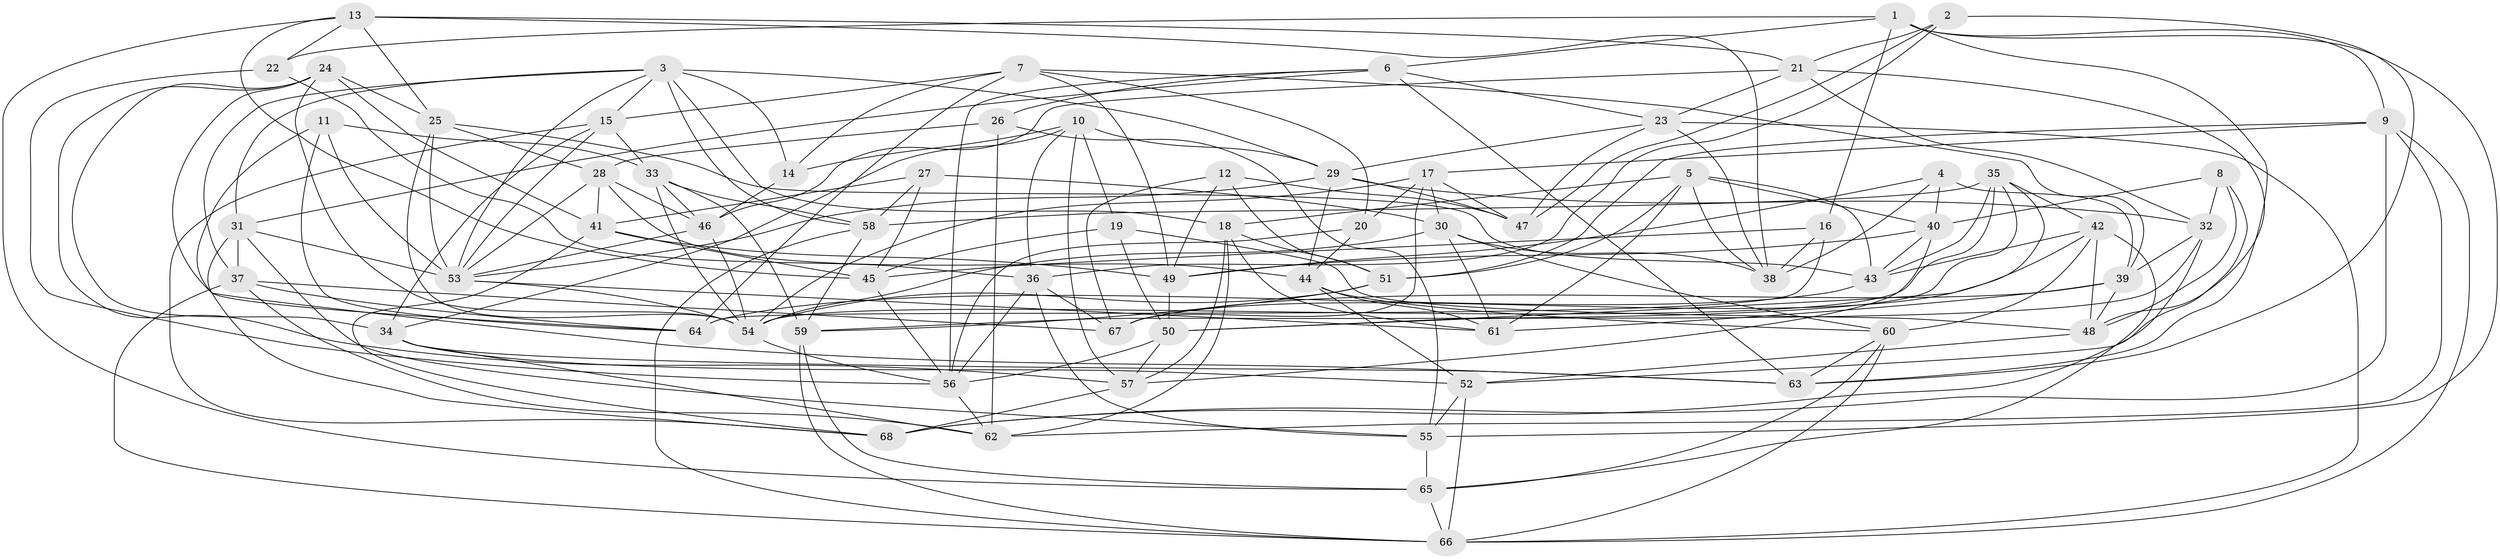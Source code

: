 // original degree distribution, {4: 1.0}
// Generated by graph-tools (version 1.1) at 2025/50/03/09/25 03:50:45]
// undirected, 68 vertices, 199 edges
graph export_dot {
graph [start="1"]
  node [color=gray90,style=filled];
  1;
  2;
  3;
  4;
  5;
  6;
  7;
  8;
  9;
  10;
  11;
  12;
  13;
  14;
  15;
  16;
  17;
  18;
  19;
  20;
  21;
  22;
  23;
  24;
  25;
  26;
  27;
  28;
  29;
  30;
  31;
  32;
  33;
  34;
  35;
  36;
  37;
  38;
  39;
  40;
  41;
  42;
  43;
  44;
  45;
  46;
  47;
  48;
  49;
  50;
  51;
  52;
  53;
  54;
  55;
  56;
  57;
  58;
  59;
  60;
  61;
  62;
  63;
  64;
  65;
  66;
  67;
  68;
  1 -- 6 [weight=1.0];
  1 -- 9 [weight=1.0];
  1 -- 16 [weight=1.0];
  1 -- 22 [weight=1.0];
  1 -- 55 [weight=1.0];
  1 -- 63 [weight=1.0];
  2 -- 21 [weight=1.0];
  2 -- 36 [weight=1.0];
  2 -- 47 [weight=1.0];
  2 -- 63 [weight=1.0];
  3 -- 14 [weight=1.0];
  3 -- 15 [weight=1.0];
  3 -- 18 [weight=1.0];
  3 -- 29 [weight=1.0];
  3 -- 31 [weight=1.0];
  3 -- 37 [weight=1.0];
  3 -- 53 [weight=1.0];
  3 -- 58 [weight=1.0];
  4 -- 38 [weight=1.0];
  4 -- 39 [weight=1.0];
  4 -- 40 [weight=1.0];
  4 -- 49 [weight=1.0];
  5 -- 18 [weight=1.0];
  5 -- 38 [weight=1.0];
  5 -- 40 [weight=1.0];
  5 -- 43 [weight=1.0];
  5 -- 51 [weight=1.0];
  5 -- 61 [weight=1.0];
  6 -- 23 [weight=1.0];
  6 -- 26 [weight=1.0];
  6 -- 31 [weight=1.0];
  6 -- 56 [weight=1.0];
  6 -- 63 [weight=1.0];
  7 -- 14 [weight=1.0];
  7 -- 15 [weight=1.0];
  7 -- 20 [weight=1.0];
  7 -- 39 [weight=1.0];
  7 -- 49 [weight=1.0];
  7 -- 64 [weight=1.0];
  8 -- 32 [weight=1.0];
  8 -- 40 [weight=1.0];
  8 -- 48 [weight=1.0];
  8 -- 52 [weight=1.0];
  9 -- 17 [weight=1.0];
  9 -- 51 [weight=1.0];
  9 -- 62 [weight=1.0];
  9 -- 66 [weight=1.0];
  9 -- 68 [weight=1.0];
  10 -- 14 [weight=1.0];
  10 -- 19 [weight=1.0];
  10 -- 29 [weight=1.0];
  10 -- 34 [weight=1.0];
  10 -- 36 [weight=1.0];
  10 -- 57 [weight=1.0];
  11 -- 33 [weight=1.0];
  11 -- 53 [weight=1.0];
  11 -- 63 [weight=1.0];
  11 -- 64 [weight=1.0];
  12 -- 47 [weight=1.0];
  12 -- 49 [weight=1.0];
  12 -- 51 [weight=1.0];
  12 -- 67 [weight=1.0];
  13 -- 21 [weight=1.0];
  13 -- 22 [weight=1.0];
  13 -- 25 [weight=1.0];
  13 -- 38 [weight=1.0];
  13 -- 45 [weight=1.0];
  13 -- 65 [weight=1.0];
  14 -- 46 [weight=1.0];
  15 -- 33 [weight=1.0];
  15 -- 34 [weight=1.0];
  15 -- 53 [weight=1.0];
  15 -- 68 [weight=1.0];
  16 -- 38 [weight=1.0];
  16 -- 45 [weight=1.0];
  16 -- 64 [weight=1.0];
  17 -- 20 [weight=1.0];
  17 -- 30 [weight=1.0];
  17 -- 47 [weight=1.0];
  17 -- 54 [weight=1.0];
  17 -- 67 [weight=1.0];
  18 -- 51 [weight=1.0];
  18 -- 57 [weight=1.0];
  18 -- 61 [weight=1.0];
  18 -- 62 [weight=1.0];
  19 -- 45 [weight=1.0];
  19 -- 48 [weight=1.0];
  19 -- 50 [weight=1.0];
  20 -- 44 [weight=1.0];
  20 -- 56 [weight=1.0];
  21 -- 23 [weight=1.0];
  21 -- 32 [weight=1.0];
  21 -- 46 [weight=1.0];
  21 -- 48 [weight=1.0];
  22 -- 36 [weight=1.0];
  22 -- 56 [weight=1.0];
  23 -- 29 [weight=1.0];
  23 -- 38 [weight=1.0];
  23 -- 47 [weight=1.0];
  23 -- 66 [weight=1.0];
  24 -- 25 [weight=1.0];
  24 -- 34 [weight=1.0];
  24 -- 41 [weight=1.0];
  24 -- 54 [weight=1.0];
  24 -- 57 [weight=1.0];
  24 -- 64 [weight=1.0];
  25 -- 28 [weight=1.0];
  25 -- 43 [weight=1.0];
  25 -- 53 [weight=1.0];
  25 -- 54 [weight=1.0];
  26 -- 28 [weight=1.0];
  26 -- 55 [weight=1.0];
  26 -- 62 [weight=1.0];
  27 -- 30 [weight=1.0];
  27 -- 41 [weight=1.0];
  27 -- 45 [weight=1.0];
  27 -- 58 [weight=1.0];
  28 -- 41 [weight=1.0];
  28 -- 44 [weight=1.0];
  28 -- 46 [weight=1.0];
  28 -- 53 [weight=1.0];
  29 -- 32 [weight=1.0];
  29 -- 44 [weight=1.0];
  29 -- 47 [weight=2.0];
  29 -- 53 [weight=1.0];
  30 -- 38 [weight=1.0];
  30 -- 54 [weight=1.0];
  30 -- 60 [weight=1.0];
  30 -- 61 [weight=1.0];
  31 -- 37 [weight=1.0];
  31 -- 53 [weight=1.0];
  31 -- 55 [weight=1.0];
  31 -- 68 [weight=1.0];
  32 -- 39 [weight=1.0];
  32 -- 50 [weight=1.0];
  32 -- 68 [weight=1.0];
  33 -- 46 [weight=1.0];
  33 -- 54 [weight=1.0];
  33 -- 58 [weight=1.0];
  33 -- 59 [weight=1.0];
  34 -- 52 [weight=1.0];
  34 -- 62 [weight=1.0];
  34 -- 63 [weight=1.0];
  35 -- 42 [weight=1.0];
  35 -- 43 [weight=1.0];
  35 -- 50 [weight=1.0];
  35 -- 54 [weight=1.0];
  35 -- 58 [weight=1.0];
  35 -- 59 [weight=1.0];
  36 -- 55 [weight=1.0];
  36 -- 56 [weight=1.0];
  36 -- 67 [weight=1.0];
  37 -- 62 [weight=1.0];
  37 -- 64 [weight=1.0];
  37 -- 66 [weight=1.0];
  37 -- 67 [weight=1.0];
  39 -- 48 [weight=1.0];
  39 -- 61 [weight=1.0];
  39 -- 67 [weight=1.0];
  40 -- 43 [weight=1.0];
  40 -- 49 [weight=1.0];
  40 -- 57 [weight=1.0];
  41 -- 45 [weight=1.0];
  41 -- 49 [weight=1.0];
  41 -- 68 [weight=1.0];
  42 -- 43 [weight=1.0];
  42 -- 48 [weight=1.0];
  42 -- 60 [weight=1.0];
  42 -- 65 [weight=1.0];
  42 -- 67 [weight=1.0];
  43 -- 64 [weight=1.0];
  44 -- 52 [weight=1.0];
  44 -- 60 [weight=1.0];
  44 -- 61 [weight=1.0];
  45 -- 56 [weight=1.0];
  46 -- 53 [weight=1.0];
  46 -- 54 [weight=1.0];
  48 -- 52 [weight=1.0];
  49 -- 50 [weight=1.0];
  50 -- 56 [weight=1.0];
  50 -- 57 [weight=1.0];
  51 -- 54 [weight=1.0];
  51 -- 59 [weight=1.0];
  52 -- 55 [weight=1.0];
  52 -- 66 [weight=1.0];
  53 -- 54 [weight=1.0];
  53 -- 61 [weight=1.0];
  54 -- 56 [weight=1.0];
  55 -- 65 [weight=1.0];
  56 -- 62 [weight=1.0];
  57 -- 68 [weight=1.0];
  58 -- 59 [weight=1.0];
  58 -- 66 [weight=1.0];
  59 -- 65 [weight=1.0];
  59 -- 66 [weight=1.0];
  60 -- 63 [weight=1.0];
  60 -- 65 [weight=1.0];
  60 -- 66 [weight=1.0];
  65 -- 66 [weight=1.0];
}
